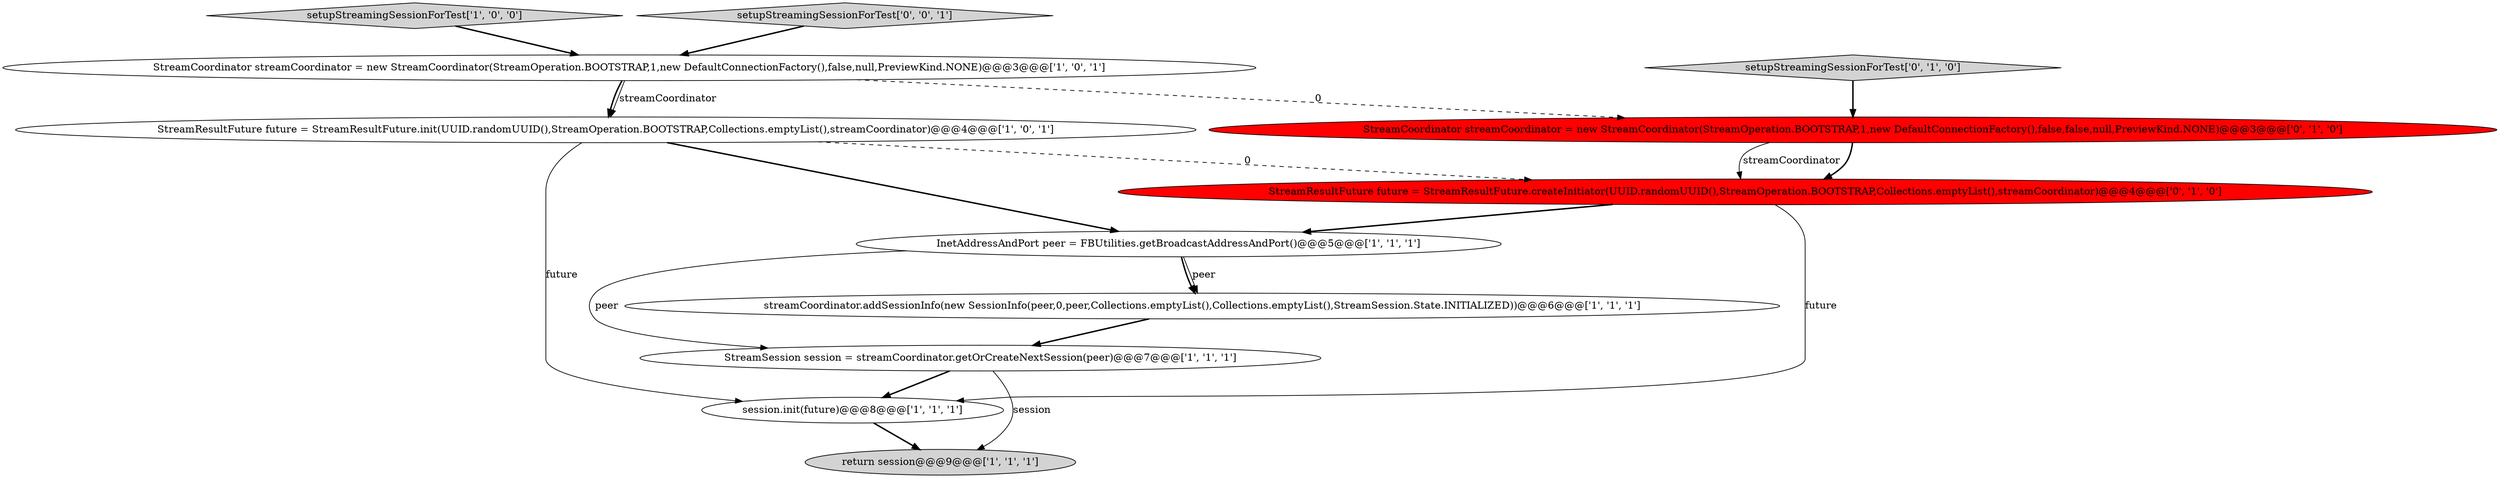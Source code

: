 digraph {
4 [style = filled, label = "session.init(future)@@@8@@@['1', '1', '1']", fillcolor = white, shape = ellipse image = "AAA0AAABBB1BBB"];
7 [style = filled, label = "StreamSession session = streamCoordinator.getOrCreateNextSession(peer)@@@7@@@['1', '1', '1']", fillcolor = white, shape = ellipse image = "AAA0AAABBB1BBB"];
5 [style = filled, label = "StreamCoordinator streamCoordinator = new StreamCoordinator(StreamOperation.BOOTSTRAP,1,new DefaultConnectionFactory(),false,null,PreviewKind.NONE)@@@3@@@['1', '0', '1']", fillcolor = white, shape = ellipse image = "AAA0AAABBB1BBB"];
6 [style = filled, label = "streamCoordinator.addSessionInfo(new SessionInfo(peer,0,peer,Collections.emptyList(),Collections.emptyList(),StreamSession.State.INITIALIZED))@@@6@@@['1', '1', '1']", fillcolor = white, shape = ellipse image = "AAA0AAABBB1BBB"];
2 [style = filled, label = "setupStreamingSessionForTest['1', '0', '0']", fillcolor = lightgray, shape = diamond image = "AAA0AAABBB1BBB"];
9 [style = filled, label = "StreamCoordinator streamCoordinator = new StreamCoordinator(StreamOperation.BOOTSTRAP,1,new DefaultConnectionFactory(),false,false,null,PreviewKind.NONE)@@@3@@@['0', '1', '0']", fillcolor = red, shape = ellipse image = "AAA1AAABBB2BBB"];
10 [style = filled, label = "setupStreamingSessionForTest['0', '1', '0']", fillcolor = lightgray, shape = diamond image = "AAA0AAABBB2BBB"];
8 [style = filled, label = "StreamResultFuture future = StreamResultFuture.createInitiator(UUID.randomUUID(),StreamOperation.BOOTSTRAP,Collections.emptyList(),streamCoordinator)@@@4@@@['0', '1', '0']", fillcolor = red, shape = ellipse image = "AAA1AAABBB2BBB"];
11 [style = filled, label = "setupStreamingSessionForTest['0', '0', '1']", fillcolor = lightgray, shape = diamond image = "AAA0AAABBB3BBB"];
0 [style = filled, label = "return session@@@9@@@['1', '1', '1']", fillcolor = lightgray, shape = ellipse image = "AAA0AAABBB1BBB"];
1 [style = filled, label = "StreamResultFuture future = StreamResultFuture.init(UUID.randomUUID(),StreamOperation.BOOTSTRAP,Collections.emptyList(),streamCoordinator)@@@4@@@['1', '0', '1']", fillcolor = white, shape = ellipse image = "AAA0AAABBB1BBB"];
3 [style = filled, label = "InetAddressAndPort peer = FBUtilities.getBroadcastAddressAndPort()@@@5@@@['1', '1', '1']", fillcolor = white, shape = ellipse image = "AAA0AAABBB1BBB"];
1->3 [style = bold, label=""];
5->1 [style = bold, label=""];
3->6 [style = bold, label=""];
11->5 [style = bold, label=""];
10->9 [style = bold, label=""];
3->6 [style = solid, label="peer"];
5->9 [style = dashed, label="0"];
8->4 [style = solid, label="future"];
1->8 [style = dashed, label="0"];
7->4 [style = bold, label=""];
4->0 [style = bold, label=""];
5->1 [style = solid, label="streamCoordinator"];
7->0 [style = solid, label="session"];
6->7 [style = bold, label=""];
9->8 [style = bold, label=""];
3->7 [style = solid, label="peer"];
1->4 [style = solid, label="future"];
9->8 [style = solid, label="streamCoordinator"];
2->5 [style = bold, label=""];
8->3 [style = bold, label=""];
}
